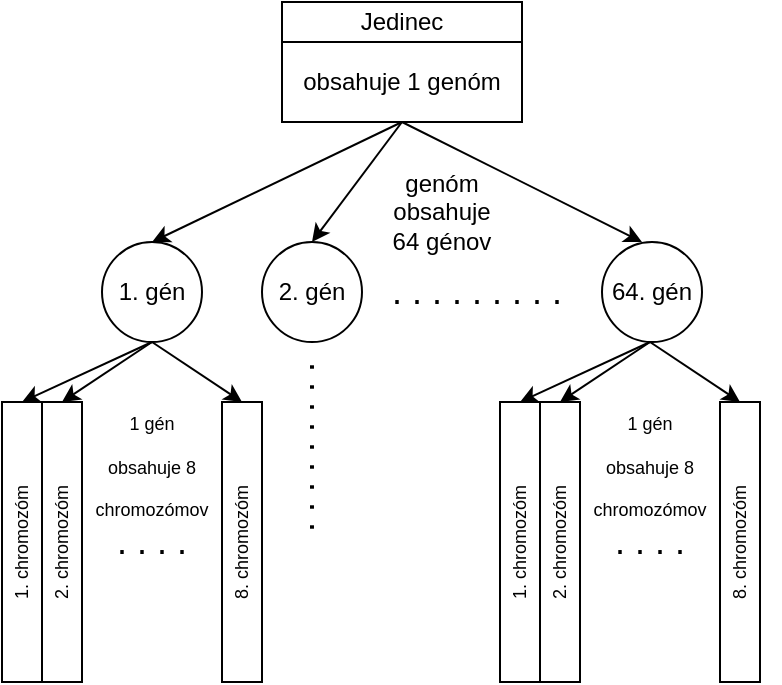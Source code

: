 <mxfile version="15.7.0" type="device"><diagram id="_E8GuII4IU4iKO0MrOC4" name="Page-1"><mxGraphModel dx="981" dy="532" grid="1" gridSize="10" guides="1" tooltips="1" connect="1" arrows="1" fold="1" page="1" pageScale="1" pageWidth="827" pageHeight="1169" math="0" shadow="0"><root><mxCell id="0"/><mxCell id="1" parent="0"/><mxCell id="SE4SBqbyR3sJSGkyrYCE-1" value="Jedinec" style="rounded=0;whiteSpace=wrap;html=1;" vertex="1" parent="1"><mxGeometry x="340" y="40" width="120" height="20" as="geometry"/></mxCell><mxCell id="SE4SBqbyR3sJSGkyrYCE-2" value="obsahuje 1 genóm" style="rounded=0;whiteSpace=wrap;html=1;" vertex="1" parent="1"><mxGeometry x="340" y="60" width="120" height="40" as="geometry"/></mxCell><mxCell id="SE4SBqbyR3sJSGkyrYCE-4" value="" style="endArrow=classic;html=1;rounded=0;exitX=0.5;exitY=1;exitDx=0;exitDy=0;entryX=0.5;entryY=0;entryDx=0;entryDy=0;" edge="1" parent="1" source="SE4SBqbyR3sJSGkyrYCE-2" target="SE4SBqbyR3sJSGkyrYCE-7"><mxGeometry width="50" height="50" relative="1" as="geometry"><mxPoint x="380" y="240" as="sourcePoint"/><mxPoint x="280" y="160" as="targetPoint"/></mxGeometry></mxCell><mxCell id="SE4SBqbyR3sJSGkyrYCE-5" value="" style="endArrow=classic;html=1;rounded=0;exitX=0.5;exitY=1;exitDx=0;exitDy=0;entryX=0.5;entryY=0;entryDx=0;entryDy=0;" edge="1" parent="1" source="SE4SBqbyR3sJSGkyrYCE-2" target="SE4SBqbyR3sJSGkyrYCE-8"><mxGeometry width="50" height="50" relative="1" as="geometry"><mxPoint x="380" y="240" as="sourcePoint"/><mxPoint x="360" y="160" as="targetPoint"/></mxGeometry></mxCell><mxCell id="SE4SBqbyR3sJSGkyrYCE-6" value="" style="endArrow=classic;html=1;rounded=0;" edge="1" parent="1"><mxGeometry width="50" height="50" relative="1" as="geometry"><mxPoint x="400" y="100" as="sourcePoint"/><mxPoint x="520" y="160" as="targetPoint"/></mxGeometry></mxCell><mxCell id="SE4SBqbyR3sJSGkyrYCE-7" value="1. gén" style="ellipse;whiteSpace=wrap;html=1;aspect=fixed;" vertex="1" parent="1"><mxGeometry x="250" y="160" width="50" height="50" as="geometry"/></mxCell><mxCell id="SE4SBqbyR3sJSGkyrYCE-8" value="2. gén" style="ellipse;whiteSpace=wrap;html=1;aspect=fixed;" vertex="1" parent="1"><mxGeometry x="330" y="160" width="50" height="50" as="geometry"/></mxCell><mxCell id="SE4SBqbyR3sJSGkyrYCE-9" value="64. gén" style="ellipse;whiteSpace=wrap;html=1;aspect=fixed;" vertex="1" parent="1"><mxGeometry x="500" y="160" width="50" height="50" as="geometry"/></mxCell><mxCell id="SE4SBqbyR3sJSGkyrYCE-10" value="genóm obsahuje 64 génov" style="text;html=1;strokeColor=none;fillColor=none;align=center;verticalAlign=middle;whiteSpace=wrap;rounded=0;" vertex="1" parent="1"><mxGeometry x="390" y="130" width="60" height="30" as="geometry"/></mxCell><mxCell id="SE4SBqbyR3sJSGkyrYCE-11" value="&lt;font style=&quot;font-size: 18px&quot;&gt;. . . . . . . . .&amp;nbsp;&lt;/font&gt;" style="text;html=1;strokeColor=none;fillColor=none;align=center;verticalAlign=middle;whiteSpace=wrap;rounded=0;" vertex="1" parent="1"><mxGeometry x="380" y="170" width="120" height="30" as="geometry"/></mxCell><mxCell id="SE4SBqbyR3sJSGkyrYCE-12" value="" style="endArrow=classic;html=1;rounded=0;fontSize=18;exitX=0.5;exitY=1;exitDx=0;exitDy=0;entryX=0.5;entryY=0;entryDx=0;entryDy=0;" edge="1" parent="1" source="SE4SBqbyR3sJSGkyrYCE-7" target="SE4SBqbyR3sJSGkyrYCE-17"><mxGeometry width="50" height="50" relative="1" as="geometry"><mxPoint x="300" y="290" as="sourcePoint"/><mxPoint x="210" y="240" as="targetPoint"/></mxGeometry></mxCell><mxCell id="SE4SBqbyR3sJSGkyrYCE-13" value="" style="endArrow=classic;html=1;rounded=0;fontSize=18;exitX=0.5;exitY=1;exitDx=0;exitDy=0;entryX=0.5;entryY=0;entryDx=0;entryDy=0;" edge="1" parent="1" source="SE4SBqbyR3sJSGkyrYCE-7" target="SE4SBqbyR3sJSGkyrYCE-18"><mxGeometry width="50" height="50" relative="1" as="geometry"><mxPoint x="300" y="290" as="sourcePoint"/><mxPoint x="250" y="240" as="targetPoint"/></mxGeometry></mxCell><mxCell id="SE4SBqbyR3sJSGkyrYCE-14" value="" style="endArrow=classic;html=1;rounded=0;fontSize=18;exitX=0.5;exitY=1;exitDx=0;exitDy=0;" edge="1" parent="1" source="SE4SBqbyR3sJSGkyrYCE-7"><mxGeometry width="50" height="50" relative="1" as="geometry"><mxPoint x="300" y="290" as="sourcePoint"/><mxPoint x="320" y="240" as="targetPoint"/></mxGeometry></mxCell><mxCell id="SE4SBqbyR3sJSGkyrYCE-17" value="" style="rounded=0;whiteSpace=wrap;html=1;fontSize=18;" vertex="1" parent="1"><mxGeometry x="200" y="240" width="20" height="140" as="geometry"/></mxCell><mxCell id="SE4SBqbyR3sJSGkyrYCE-18" value="" style="rounded=0;whiteSpace=wrap;html=1;fontSize=18;" vertex="1" parent="1"><mxGeometry x="220" y="240" width="20" height="140" as="geometry"/></mxCell><mxCell id="SE4SBqbyR3sJSGkyrYCE-22" value="" style="rounded=0;whiteSpace=wrap;html=1;fontSize=18;" vertex="1" parent="1"><mxGeometry x="310" y="240" width="20" height="140" as="geometry"/></mxCell><mxCell id="SE4SBqbyR3sJSGkyrYCE-23" value="&lt;font style=&quot;font-size: 18px&quot;&gt;. . . .&amp;nbsp;&amp;nbsp;&lt;/font&gt;" style="text;html=1;strokeColor=none;fillColor=none;align=center;verticalAlign=middle;whiteSpace=wrap;rounded=0;" vertex="1" parent="1"><mxGeometry x="220" y="295" width="120" height="30" as="geometry"/></mxCell><mxCell id="SE4SBqbyR3sJSGkyrYCE-24" value="&lt;font style=&quot;font-size: 9px&quot;&gt;1 gén obsahuje 8 chromozómov&lt;/font&gt;" style="text;html=1;strokeColor=none;fillColor=none;align=center;verticalAlign=middle;whiteSpace=wrap;rounded=0;fontSize=18;" vertex="1" parent="1"><mxGeometry x="250" y="260" width="50" height="20" as="geometry"/></mxCell><mxCell id="SE4SBqbyR3sJSGkyrYCE-25" value="1. chromozóm" style="text;html=1;strokeColor=none;fillColor=none;align=center;verticalAlign=middle;whiteSpace=wrap;rounded=0;fontSize=9;rotation=-90;" vertex="1" parent="1"><mxGeometry x="165" y="302.5" width="90" height="15" as="geometry"/></mxCell><mxCell id="SE4SBqbyR3sJSGkyrYCE-26" value="2. chromozóm" style="text;html=1;strokeColor=none;fillColor=none;align=center;verticalAlign=middle;whiteSpace=wrap;rounded=0;fontSize=9;rotation=-90;" vertex="1" parent="1"><mxGeometry x="185" y="302.5" width="90" height="15" as="geometry"/></mxCell><mxCell id="SE4SBqbyR3sJSGkyrYCE-27" value="8. chromozóm" style="text;html=1;strokeColor=none;fillColor=none;align=center;verticalAlign=middle;whiteSpace=wrap;rounded=0;fontSize=9;rotation=-90;" vertex="1" parent="1"><mxGeometry x="275" y="302.5" width="90" height="15" as="geometry"/></mxCell><mxCell id="SE4SBqbyR3sJSGkyrYCE-36" value="" style="endArrow=classic;html=1;rounded=0;fontSize=18;exitX=0.5;exitY=1;exitDx=0;exitDy=0;entryX=0.5;entryY=0;entryDx=0;entryDy=0;" edge="1" parent="1" target="SE4SBqbyR3sJSGkyrYCE-39"><mxGeometry width="50" height="50" relative="1" as="geometry"><mxPoint x="524" y="210.0" as="sourcePoint"/><mxPoint x="459" y="240" as="targetPoint"/></mxGeometry></mxCell><mxCell id="SE4SBqbyR3sJSGkyrYCE-37" value="" style="endArrow=classic;html=1;rounded=0;fontSize=18;exitX=0.5;exitY=1;exitDx=0;exitDy=0;entryX=0.5;entryY=0;entryDx=0;entryDy=0;" edge="1" parent="1" target="SE4SBqbyR3sJSGkyrYCE-40"><mxGeometry width="50" height="50" relative="1" as="geometry"><mxPoint x="524" y="210.0" as="sourcePoint"/><mxPoint x="499" y="240" as="targetPoint"/></mxGeometry></mxCell><mxCell id="SE4SBqbyR3sJSGkyrYCE-38" value="" style="endArrow=classic;html=1;rounded=0;fontSize=18;exitX=0.5;exitY=1;exitDx=0;exitDy=0;" edge="1" parent="1"><mxGeometry width="50" height="50" relative="1" as="geometry"><mxPoint x="524" y="210.0" as="sourcePoint"/><mxPoint x="569" y="240.0" as="targetPoint"/></mxGeometry></mxCell><mxCell id="SE4SBqbyR3sJSGkyrYCE-39" value="" style="rounded=0;whiteSpace=wrap;html=1;fontSize=18;" vertex="1" parent="1"><mxGeometry x="449" y="240" width="20" height="140" as="geometry"/></mxCell><mxCell id="SE4SBqbyR3sJSGkyrYCE-40" value="" style="rounded=0;whiteSpace=wrap;html=1;fontSize=18;" vertex="1" parent="1"><mxGeometry x="469" y="240" width="20" height="140" as="geometry"/></mxCell><mxCell id="SE4SBqbyR3sJSGkyrYCE-41" value="" style="rounded=0;whiteSpace=wrap;html=1;fontSize=18;" vertex="1" parent="1"><mxGeometry x="559" y="240" width="20" height="140" as="geometry"/></mxCell><mxCell id="SE4SBqbyR3sJSGkyrYCE-42" value="&lt;font style=&quot;font-size: 18px&quot;&gt;. . . .&amp;nbsp;&amp;nbsp;&lt;/font&gt;" style="text;html=1;strokeColor=none;fillColor=none;align=center;verticalAlign=middle;whiteSpace=wrap;rounded=0;" vertex="1" parent="1"><mxGeometry x="469" y="295" width="120" height="30" as="geometry"/></mxCell><mxCell id="SE4SBqbyR3sJSGkyrYCE-43" value="&lt;font style=&quot;font-size: 9px&quot;&gt;1 gén obsahuje 8 chromozómov&lt;/font&gt;" style="text;html=1;strokeColor=none;fillColor=none;align=center;verticalAlign=middle;whiteSpace=wrap;rounded=0;fontSize=18;" vertex="1" parent="1"><mxGeometry x="499" y="260" width="50" height="20" as="geometry"/></mxCell><mxCell id="SE4SBqbyR3sJSGkyrYCE-44" value="1. chromozóm" style="text;html=1;strokeColor=none;fillColor=none;align=center;verticalAlign=middle;whiteSpace=wrap;rounded=0;fontSize=9;rotation=-90;" vertex="1" parent="1"><mxGeometry x="414" y="302.5" width="90" height="15" as="geometry"/></mxCell><mxCell id="SE4SBqbyR3sJSGkyrYCE-45" value="2. chromozóm" style="text;html=1;strokeColor=none;fillColor=none;align=center;verticalAlign=middle;whiteSpace=wrap;rounded=0;fontSize=9;rotation=-90;" vertex="1" parent="1"><mxGeometry x="434" y="302.5" width="90" height="15" as="geometry"/></mxCell><mxCell id="SE4SBqbyR3sJSGkyrYCE-46" value="8. chromozóm" style="text;html=1;strokeColor=none;fillColor=none;align=center;verticalAlign=middle;whiteSpace=wrap;rounded=0;fontSize=9;rotation=-90;" vertex="1" parent="1"><mxGeometry x="524" y="302.5" width="90" height="15" as="geometry"/></mxCell><mxCell id="SE4SBqbyR3sJSGkyrYCE-47" value="&lt;font style=&quot;font-size: 18px&quot;&gt;. . . . . . . . .&amp;nbsp;&lt;/font&gt;" style="text;html=1;strokeColor=none;fillColor=none;align=center;verticalAlign=middle;whiteSpace=wrap;rounded=0;rotation=90;" vertex="1" parent="1"><mxGeometry x="300" y="250" width="120" height="30" as="geometry"/></mxCell></root></mxGraphModel></diagram></mxfile>